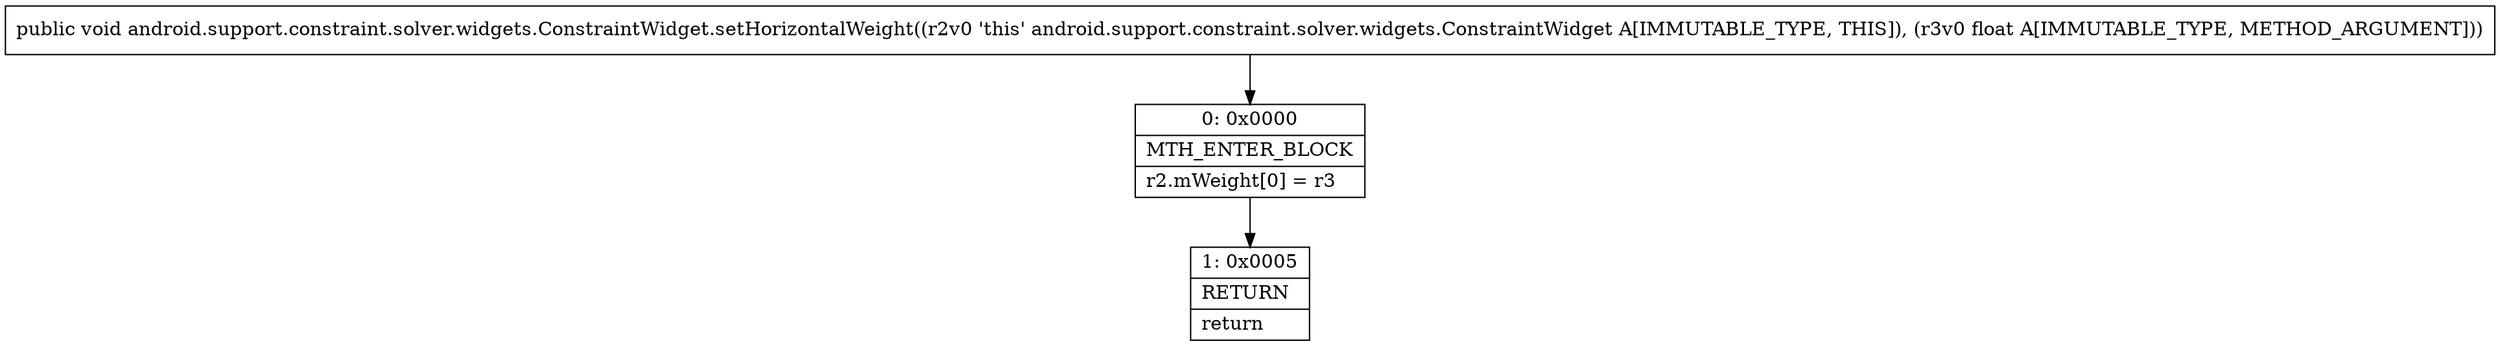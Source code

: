 digraph "CFG forandroid.support.constraint.solver.widgets.ConstraintWidget.setHorizontalWeight(F)V" {
Node_0 [shape=record,label="{0\:\ 0x0000|MTH_ENTER_BLOCK\l|r2.mWeight[0] = r3\l}"];
Node_1 [shape=record,label="{1\:\ 0x0005|RETURN\l|return\l}"];
MethodNode[shape=record,label="{public void android.support.constraint.solver.widgets.ConstraintWidget.setHorizontalWeight((r2v0 'this' android.support.constraint.solver.widgets.ConstraintWidget A[IMMUTABLE_TYPE, THIS]), (r3v0 float A[IMMUTABLE_TYPE, METHOD_ARGUMENT])) }"];
MethodNode -> Node_0;
Node_0 -> Node_1;
}

